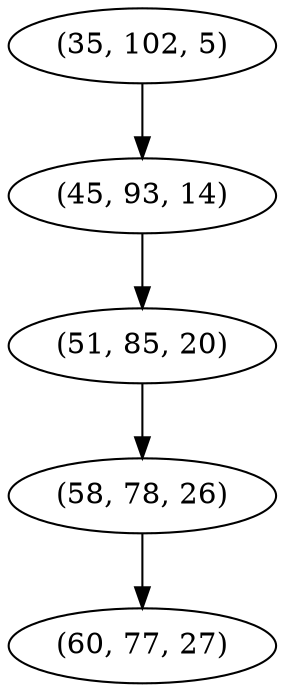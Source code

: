 digraph tree {
    "(35, 102, 5)";
    "(45, 93, 14)";
    "(51, 85, 20)";
    "(58, 78, 26)";
    "(60, 77, 27)";
    "(35, 102, 5)" -> "(45, 93, 14)";
    "(45, 93, 14)" -> "(51, 85, 20)";
    "(51, 85, 20)" -> "(58, 78, 26)";
    "(58, 78, 26)" -> "(60, 77, 27)";
}
